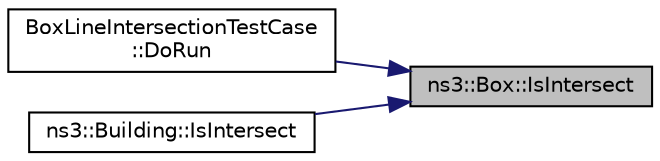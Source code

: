 digraph "ns3::Box::IsIntersect"
{
 // LATEX_PDF_SIZE
  edge [fontname="Helvetica",fontsize="10",labelfontname="Helvetica",labelfontsize="10"];
  node [fontname="Helvetica",fontsize="10",shape=record];
  rankdir="RL";
  Node1 [label="ns3::Box::IsIntersect",height=0.2,width=0.4,color="black", fillcolor="grey75", style="filled", fontcolor="black",tooltip="Checks if a line-segment between position l1 and position l2 intersects a box."];
  Node1 -> Node2 [dir="back",color="midnightblue",fontsize="10",style="solid",fontname="Helvetica"];
  Node2 [label="BoxLineIntersectionTestCase\l::DoRun",height=0.2,width=0.4,color="black", fillcolor="white", style="filled",URL="$class_box_line_intersection_test_case.html#a972598d409c14dd29860ba6786fcb257",tooltip="Setup the simulation according to the configuration set by the class constructor, run it,..."];
  Node1 -> Node3 [dir="back",color="midnightblue",fontsize="10",style="solid",fontname="Helvetica"];
  Node3 [label="ns3::Building::IsIntersect",height=0.2,width=0.4,color="black", fillcolor="white", style="filled",URL="$classns3_1_1_building.html#a6a3cda6ae72c0792c3f3820d7adea687",tooltip="Checks if a line-segment between position l1 and position l2 intersects a building."];
}
